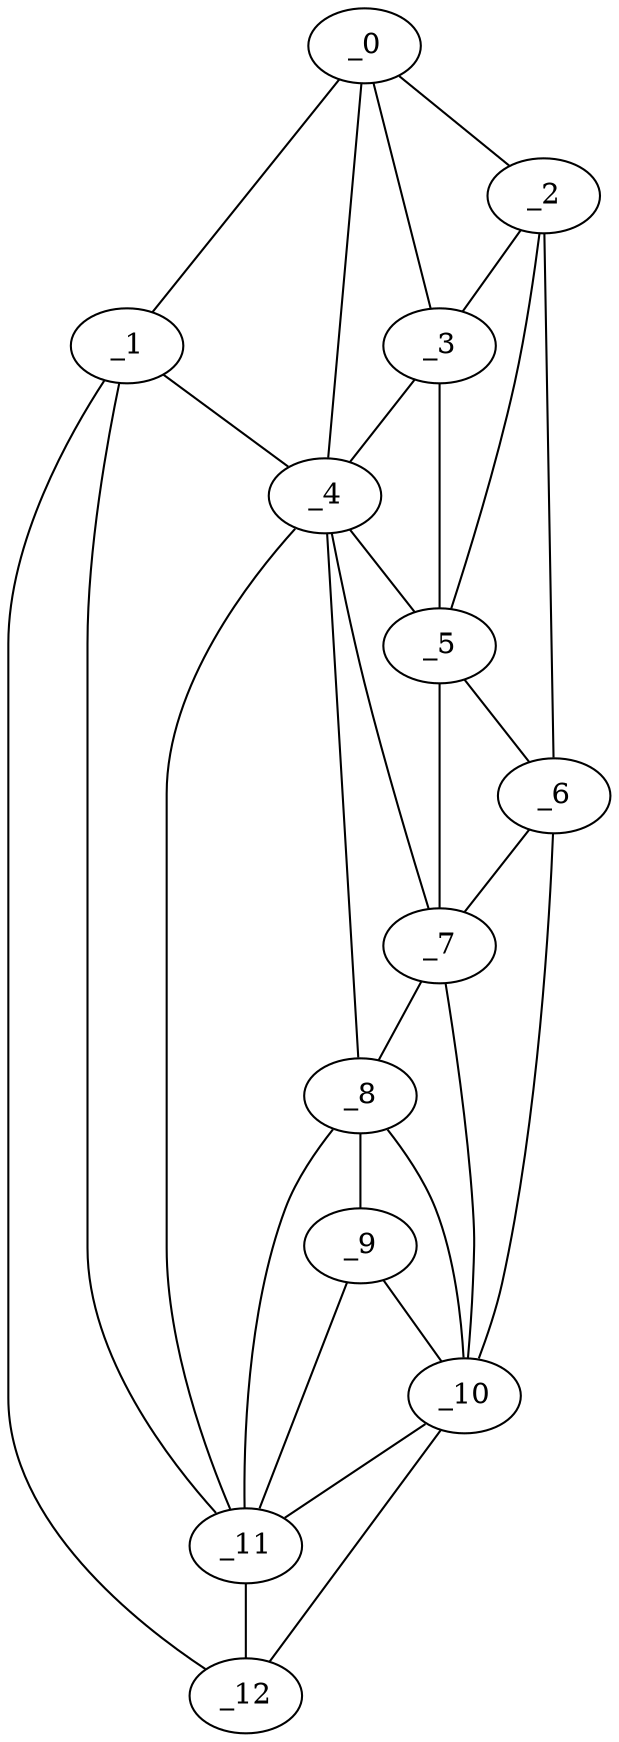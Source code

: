 graph "obj85__270.gxl" {
	_0	 [x=5,
		y=52];
	_1	 [x=5,
		y=94];
	_0 -- _1	 [valence=1];
	_2	 [x=35,
		y=6];
	_0 -- _2	 [valence=1];
	_3	 [x=35,
		y=28];
	_0 -- _3	 [valence=1];
	_4	 [x=37,
		y=43];
	_0 -- _4	 [valence=2];
	_1 -- _4	 [valence=2];
	_11	 [x=121,
		y=98];
	_1 -- _11	 [valence=1];
	_12	 [x=123,
		y=106];
	_1 -- _12	 [valence=1];
	_2 -- _3	 [valence=2];
	_5	 [x=89,
		y=30];
	_2 -- _5	 [valence=1];
	_6	 [x=90,
		y=5];
	_2 -- _6	 [valence=1];
	_3 -- _4	 [valence=2];
	_3 -- _5	 [valence=1];
	_4 -- _5	 [valence=2];
	_7	 [x=93,
		y=36];
	_4 -- _7	 [valence=1];
	_8	 [x=101,
		y=45];
	_4 -- _8	 [valence=2];
	_4 -- _11	 [valence=2];
	_5 -- _6	 [valence=1];
	_5 -- _7	 [valence=2];
	_6 -- _7	 [valence=2];
	_10	 [x=120,
		y=50];
	_6 -- _10	 [valence=1];
	_7 -- _8	 [valence=2];
	_7 -- _10	 [valence=2];
	_9	 [x=106,
		y=48];
	_8 -- _9	 [valence=2];
	_8 -- _10	 [valence=2];
	_8 -- _11	 [valence=1];
	_9 -- _10	 [valence=1];
	_9 -- _11	 [valence=2];
	_10 -- _11	 [valence=2];
	_10 -- _12	 [valence=1];
	_11 -- _12	 [valence=2];
}
